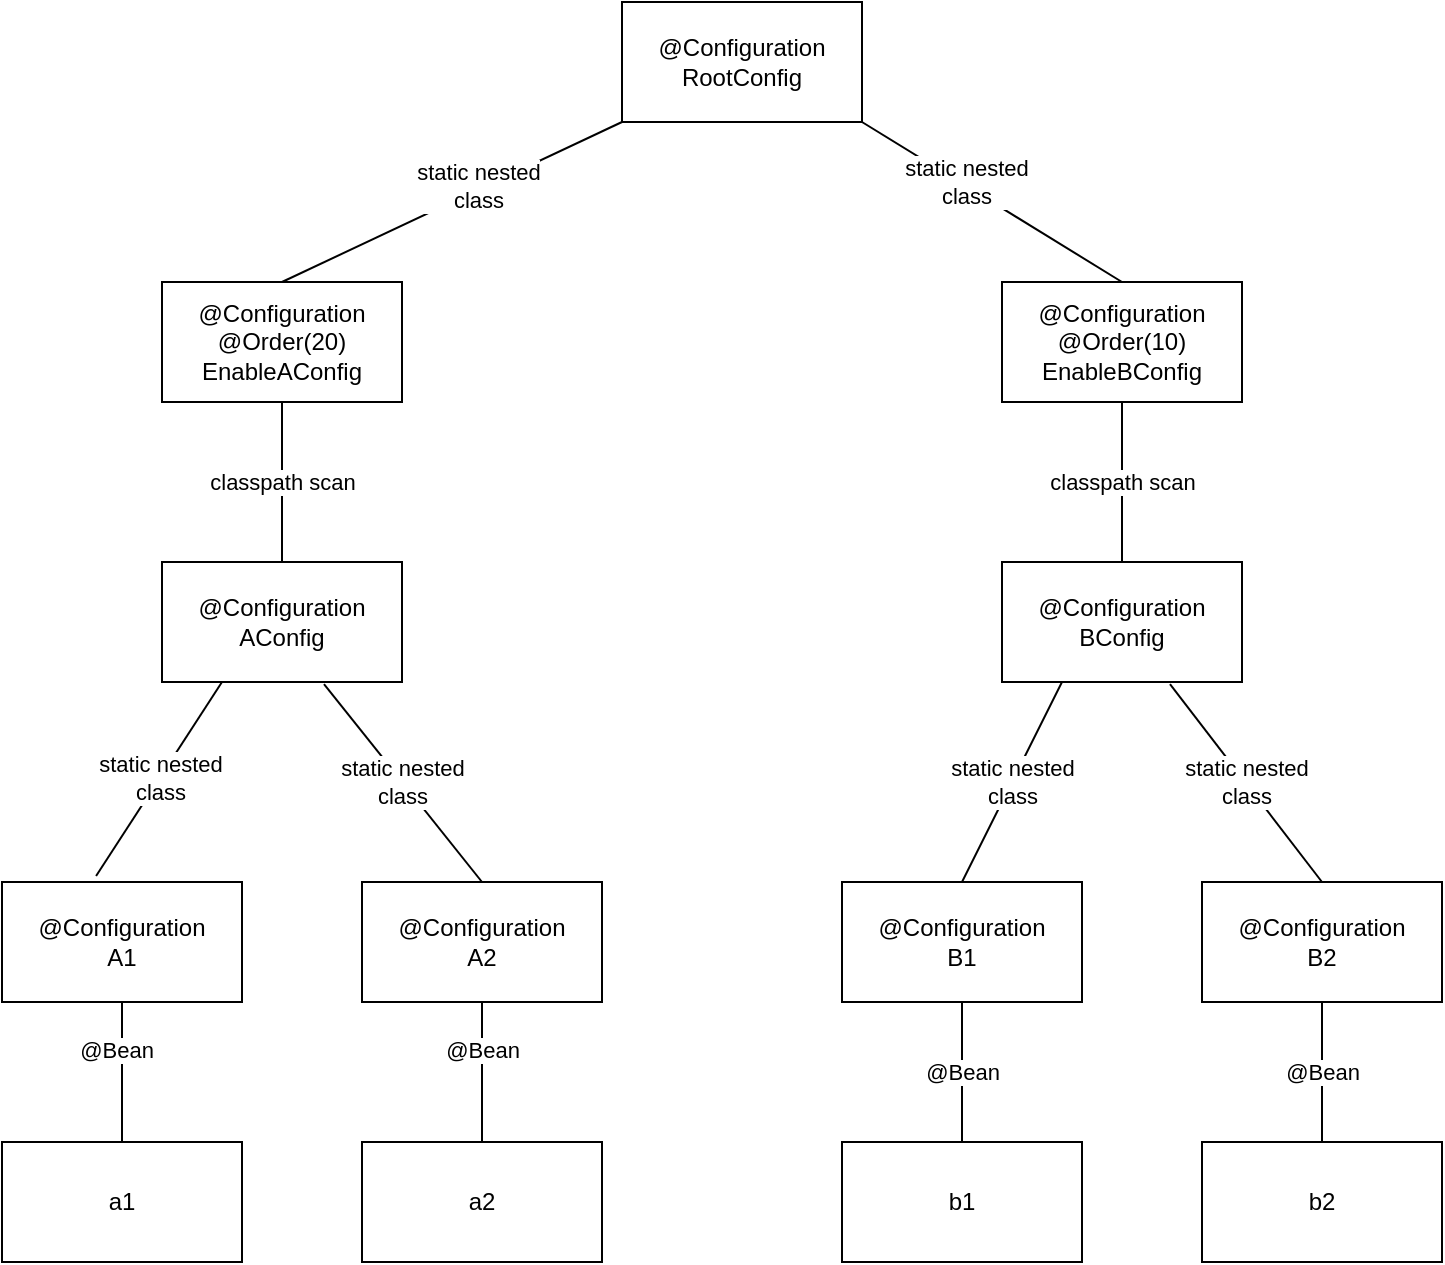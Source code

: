 <mxfile version="21.5.0" type="device">
  <diagram name="Page-1" id="gL6UpZue4-Y7gqrIG5FI">
    <mxGraphModel dx="2062" dy="753" grid="1" gridSize="10" guides="1" tooltips="1" connect="1" arrows="1" fold="1" page="1" pageScale="1" pageWidth="850" pageHeight="1100" math="0" shadow="0">
      <root>
        <mxCell id="0" />
        <mxCell id="1" parent="0" />
        <mxCell id="ZMqs0MVgqctCKB6G0gvM-1" value="@Configuration&lt;br&gt;RootConfig" style="rounded=0;whiteSpace=wrap;html=1;" vertex="1" parent="1">
          <mxGeometry x="390" y="30" width="120" height="60" as="geometry" />
        </mxCell>
        <mxCell id="ZMqs0MVgqctCKB6G0gvM-3" value="&lt;div&gt;@Configuration&lt;/div&gt;&lt;div&gt;@Order(10)&lt;br&gt;&lt;/div&gt;EnableBConfig" style="rounded=0;whiteSpace=wrap;html=1;" vertex="1" parent="1">
          <mxGeometry x="580" y="170" width="120" height="60" as="geometry" />
        </mxCell>
        <mxCell id="ZMqs0MVgqctCKB6G0gvM-7" value="" style="endArrow=none;html=1;rounded=0;exitX=1;exitY=1;exitDx=0;exitDy=0;entryX=0.5;entryY=0;entryDx=0;entryDy=0;" edge="1" parent="1" source="ZMqs0MVgqctCKB6G0gvM-1" target="ZMqs0MVgqctCKB6G0gvM-3">
          <mxGeometry width="50" height="50" relative="1" as="geometry">
            <mxPoint x="460" y="410" as="sourcePoint" />
            <mxPoint x="510" y="360" as="targetPoint" />
          </mxGeometry>
        </mxCell>
        <mxCell id="ZMqs0MVgqctCKB6G0gvM-8" value="&lt;div&gt;static nested&lt;/div&gt;&lt;div&gt;class&lt;/div&gt;" style="edgeLabel;html=1;align=center;verticalAlign=middle;resizable=0;points=[];" vertex="1" connectable="0" parent="ZMqs0MVgqctCKB6G0gvM-7">
          <mxGeometry x="-0.212" y="2" relative="1" as="geometry">
            <mxPoint as="offset" />
          </mxGeometry>
        </mxCell>
        <mxCell id="ZMqs0MVgqctCKB6G0gvM-11" value="@Configuration&lt;br&gt;BConfig" style="rounded=0;whiteSpace=wrap;html=1;" vertex="1" parent="1">
          <mxGeometry x="580" y="310" width="120" height="60" as="geometry" />
        </mxCell>
        <mxCell id="ZMqs0MVgqctCKB6G0gvM-15" value="classpath scan" style="endArrow=none;html=1;rounded=0;exitX=0.5;exitY=1;exitDx=0;exitDy=0;entryX=0.5;entryY=0;entryDx=0;entryDy=0;" edge="1" parent="1" source="ZMqs0MVgqctCKB6G0gvM-3" target="ZMqs0MVgqctCKB6G0gvM-11">
          <mxGeometry width="50" height="50" relative="1" as="geometry">
            <mxPoint x="460" y="420" as="sourcePoint" />
            <mxPoint x="510" y="370" as="targetPoint" />
          </mxGeometry>
        </mxCell>
        <mxCell id="ZMqs0MVgqctCKB6G0gvM-20" value="@Configuration&lt;br&gt;B1" style="rounded=0;whiteSpace=wrap;html=1;" vertex="1" parent="1">
          <mxGeometry x="500" y="470" width="120" height="60" as="geometry" />
        </mxCell>
        <mxCell id="ZMqs0MVgqctCKB6G0gvM-24" value="@Configuration&lt;br&gt;B2" style="rounded=0;whiteSpace=wrap;html=1;" vertex="1" parent="1">
          <mxGeometry x="680" y="470" width="120" height="60" as="geometry" />
        </mxCell>
        <mxCell id="ZMqs0MVgqctCKB6G0gvM-44" value="@Configuration&lt;br&gt;@Order(20)&lt;br&gt;EnableAConfig" style="rounded=0;whiteSpace=wrap;html=1;" vertex="1" parent="1">
          <mxGeometry x="160" y="170" width="120" height="60" as="geometry" />
        </mxCell>
        <mxCell id="ZMqs0MVgqctCKB6G0gvM-46" value="@Configuration&lt;br&gt;AConfig" style="rounded=0;whiteSpace=wrap;html=1;" vertex="1" parent="1">
          <mxGeometry x="160" y="310" width="120" height="60" as="geometry" />
        </mxCell>
        <mxCell id="ZMqs0MVgqctCKB6G0gvM-47" value="classpath scan" style="endArrow=none;html=1;rounded=0;exitX=0.5;exitY=1;exitDx=0;exitDy=0;entryX=0.5;entryY=0;entryDx=0;entryDy=0;" edge="1" parent="1" source="ZMqs0MVgqctCKB6G0gvM-44" target="ZMqs0MVgqctCKB6G0gvM-46">
          <mxGeometry width="50" height="50" relative="1" as="geometry">
            <mxPoint x="40" y="420" as="sourcePoint" />
            <mxPoint x="90" y="370" as="targetPoint" />
          </mxGeometry>
        </mxCell>
        <mxCell id="ZMqs0MVgqctCKB6G0gvM-48" value="@Configuration&lt;br&gt;A1" style="rounded=0;whiteSpace=wrap;html=1;" vertex="1" parent="1">
          <mxGeometry x="80" y="470" width="120" height="60" as="geometry" />
        </mxCell>
        <mxCell id="ZMqs0MVgqctCKB6G0gvM-49" value="@Configuration&lt;br&gt;A2" style="rounded=0;whiteSpace=wrap;html=1;" vertex="1" parent="1">
          <mxGeometry x="260" y="470" width="120" height="60" as="geometry" />
        </mxCell>
        <mxCell id="ZMqs0MVgqctCKB6G0gvM-52" value="" style="endArrow=none;html=1;rounded=0;entryX=0;entryY=1;entryDx=0;entryDy=0;exitX=0.5;exitY=0;exitDx=0;exitDy=0;" edge="1" parent="1" source="ZMqs0MVgqctCKB6G0gvM-44" target="ZMqs0MVgqctCKB6G0gvM-1">
          <mxGeometry width="50" height="50" relative="1" as="geometry">
            <mxPoint x="230" y="550" as="sourcePoint" />
            <mxPoint x="280" y="500" as="targetPoint" />
          </mxGeometry>
        </mxCell>
        <mxCell id="ZMqs0MVgqctCKB6G0gvM-53" value="static nested&lt;br&gt;class" style="edgeLabel;html=1;align=center;verticalAlign=middle;resizable=0;points=[];" vertex="1" connectable="0" parent="ZMqs0MVgqctCKB6G0gvM-52">
          <mxGeometry x="0.168" y="2" relative="1" as="geometry">
            <mxPoint as="offset" />
          </mxGeometry>
        </mxCell>
        <mxCell id="ZMqs0MVgqctCKB6G0gvM-61" value="static nested&lt;br&gt;class" style="endArrow=none;html=1;rounded=0;exitX=0.392;exitY=-0.05;exitDx=0;exitDy=0;exitPerimeter=0;entryX=0.25;entryY=1;entryDx=0;entryDy=0;" edge="1" parent="1" source="ZMqs0MVgqctCKB6G0gvM-48" target="ZMqs0MVgqctCKB6G0gvM-46">
          <mxGeometry width="50" height="50" relative="1" as="geometry">
            <mxPoint x="440" y="390" as="sourcePoint" />
            <mxPoint x="490" y="340" as="targetPoint" />
          </mxGeometry>
        </mxCell>
        <mxCell id="ZMqs0MVgqctCKB6G0gvM-62" value="static nested&lt;br&gt;class" style="endArrow=none;html=1;rounded=0;entryX=0.675;entryY=1.017;entryDx=0;entryDy=0;entryPerimeter=0;exitX=0.5;exitY=0;exitDx=0;exitDy=0;" edge="1" parent="1" source="ZMqs0MVgqctCKB6G0gvM-49" target="ZMqs0MVgqctCKB6G0gvM-46">
          <mxGeometry width="50" height="50" relative="1" as="geometry">
            <mxPoint x="380" y="470" as="sourcePoint" />
            <mxPoint x="430" y="420" as="targetPoint" />
          </mxGeometry>
        </mxCell>
        <mxCell id="ZMqs0MVgqctCKB6G0gvM-63" value="static nested&lt;br&gt;class" style="endArrow=none;html=1;rounded=0;exitX=0.5;exitY=0;exitDx=0;exitDy=0;entryX=0.25;entryY=1;entryDx=0;entryDy=0;" edge="1" parent="1" source="ZMqs0MVgqctCKB6G0gvM-20" target="ZMqs0MVgqctCKB6G0gvM-11">
          <mxGeometry width="50" height="50" relative="1" as="geometry">
            <mxPoint x="440" y="390" as="sourcePoint" />
            <mxPoint x="490" y="340" as="targetPoint" />
          </mxGeometry>
        </mxCell>
        <mxCell id="ZMqs0MVgqctCKB6G0gvM-64" value="static nested&lt;br&gt;class" style="endArrow=none;html=1;rounded=0;entryX=0.7;entryY=1.017;entryDx=0;entryDy=0;entryPerimeter=0;exitX=0.5;exitY=0;exitDx=0;exitDy=0;" edge="1" parent="1" source="ZMqs0MVgqctCKB6G0gvM-24" target="ZMqs0MVgqctCKB6G0gvM-11">
          <mxGeometry width="50" height="50" relative="1" as="geometry">
            <mxPoint x="440" y="390" as="sourcePoint" />
            <mxPoint x="490" y="340" as="targetPoint" />
          </mxGeometry>
        </mxCell>
        <mxCell id="ZMqs0MVgqctCKB6G0gvM-65" value="a1" style="rounded=0;whiteSpace=wrap;html=1;" vertex="1" parent="1">
          <mxGeometry x="80" y="600" width="120" height="60" as="geometry" />
        </mxCell>
        <mxCell id="ZMqs0MVgqctCKB6G0gvM-66" value="a2" style="rounded=0;whiteSpace=wrap;html=1;" vertex="1" parent="1">
          <mxGeometry x="260" y="600" width="120" height="60" as="geometry" />
        </mxCell>
        <mxCell id="ZMqs0MVgqctCKB6G0gvM-67" value="b1" style="rounded=0;whiteSpace=wrap;html=1;" vertex="1" parent="1">
          <mxGeometry x="500" y="600" width="120" height="60" as="geometry" />
        </mxCell>
        <mxCell id="ZMqs0MVgqctCKB6G0gvM-68" value="b2" style="rounded=0;whiteSpace=wrap;html=1;" vertex="1" parent="1">
          <mxGeometry x="680" y="600" width="120" height="60" as="geometry" />
        </mxCell>
        <mxCell id="ZMqs0MVgqctCKB6G0gvM-69" value="" style="endArrow=none;html=1;rounded=0;exitX=0.5;exitY=0;exitDx=0;exitDy=0;" edge="1" parent="1" source="ZMqs0MVgqctCKB6G0gvM-65" target="ZMqs0MVgqctCKB6G0gvM-48">
          <mxGeometry width="50" height="50" relative="1" as="geometry">
            <mxPoint x="450" y="430" as="sourcePoint" />
            <mxPoint x="500" y="380" as="targetPoint" />
          </mxGeometry>
        </mxCell>
        <mxCell id="ZMqs0MVgqctCKB6G0gvM-72" value="@Bean" style="edgeLabel;html=1;align=center;verticalAlign=middle;resizable=0;points=[];" vertex="1" connectable="0" parent="ZMqs0MVgqctCKB6G0gvM-69">
          <mxGeometry x="0.314" y="3" relative="1" as="geometry">
            <mxPoint as="offset" />
          </mxGeometry>
        </mxCell>
        <mxCell id="ZMqs0MVgqctCKB6G0gvM-70" value="" style="endArrow=none;html=1;rounded=0;exitX=0.5;exitY=0;exitDx=0;exitDy=0;entryX=0.5;entryY=1;entryDx=0;entryDy=0;" edge="1" parent="1" source="ZMqs0MVgqctCKB6G0gvM-66" target="ZMqs0MVgqctCKB6G0gvM-49">
          <mxGeometry width="50" height="50" relative="1" as="geometry">
            <mxPoint x="450" y="430" as="sourcePoint" />
            <mxPoint x="500" y="380" as="targetPoint" />
          </mxGeometry>
        </mxCell>
        <mxCell id="ZMqs0MVgqctCKB6G0gvM-73" value="@Bean" style="edgeLabel;html=1;align=center;verticalAlign=middle;resizable=0;points=[];" vertex="1" connectable="0" parent="ZMqs0MVgqctCKB6G0gvM-70">
          <mxGeometry x="0.314" relative="1" as="geometry">
            <mxPoint as="offset" />
          </mxGeometry>
        </mxCell>
        <mxCell id="ZMqs0MVgqctCKB6G0gvM-71" value="@Bean" style="endArrow=none;html=1;rounded=0;exitX=0.5;exitY=0;exitDx=0;exitDy=0;entryX=0.5;entryY=1;entryDx=0;entryDy=0;" edge="1" parent="1" source="ZMqs0MVgqctCKB6G0gvM-67" target="ZMqs0MVgqctCKB6G0gvM-20">
          <mxGeometry width="50" height="50" relative="1" as="geometry">
            <mxPoint x="450" y="430" as="sourcePoint" />
            <mxPoint x="500" y="380" as="targetPoint" />
          </mxGeometry>
        </mxCell>
        <mxCell id="ZMqs0MVgqctCKB6G0gvM-75" value="@Bean" style="endArrow=none;html=1;rounded=0;entryX=0.5;entryY=1;entryDx=0;entryDy=0;" edge="1" parent="1" source="ZMqs0MVgqctCKB6G0gvM-68" target="ZMqs0MVgqctCKB6G0gvM-24">
          <mxGeometry width="50" height="50" relative="1" as="geometry">
            <mxPoint x="450" y="430" as="sourcePoint" />
            <mxPoint x="500" y="380" as="targetPoint" />
          </mxGeometry>
        </mxCell>
      </root>
    </mxGraphModel>
  </diagram>
</mxfile>
